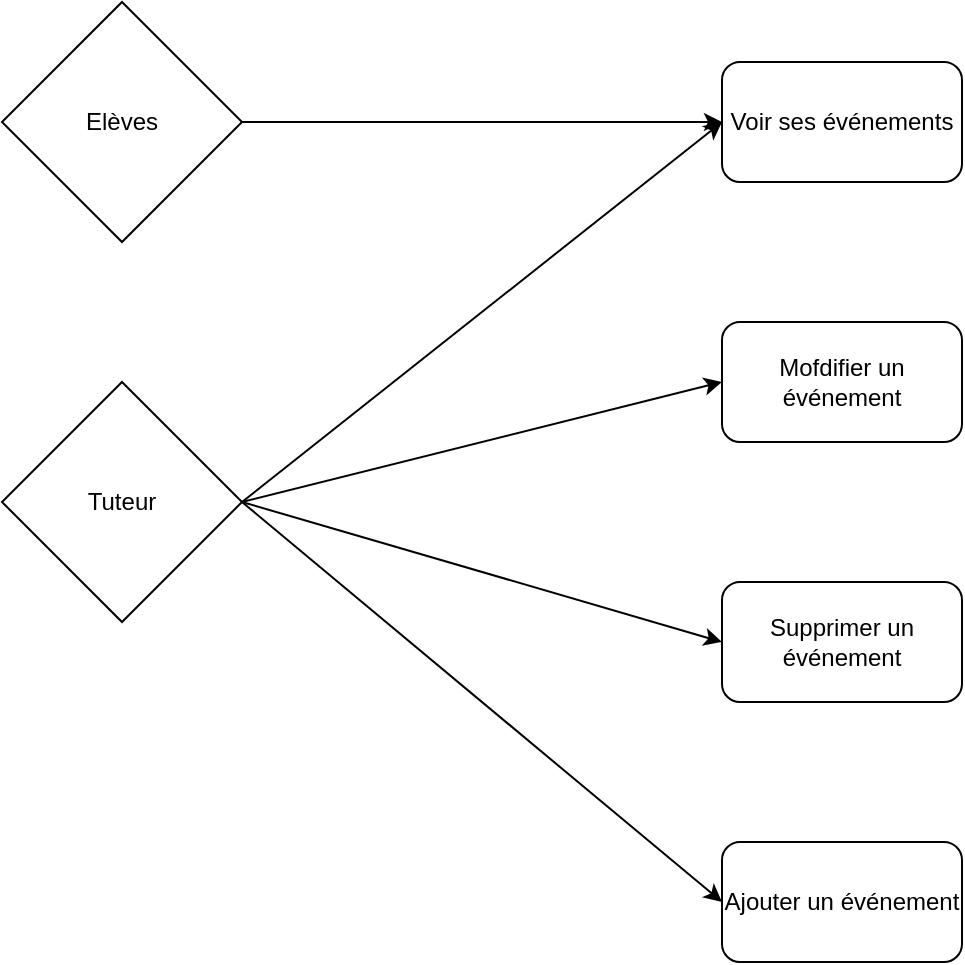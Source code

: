 <mxfile version="24.7.17">
  <diagram name="Page-1" id="ilnZP65R17ye1QKgUH83">
    <mxGraphModel dx="1434" dy="836" grid="0" gridSize="10" guides="1" tooltips="1" connect="1" arrows="1" fold="1" page="1" pageScale="1" pageWidth="827" pageHeight="1169" math="0" shadow="0">
      <root>
        <mxCell id="0" />
        <mxCell id="1" parent="0" />
        <mxCell id="678eFs1g6-lzh1nodeOx-1" value="Tuteur" style="rhombus;whiteSpace=wrap;html=1;rounded=0;" parent="1" vertex="1">
          <mxGeometry x="40" y="260" width="120" height="120" as="geometry" />
        </mxCell>
        <mxCell id="678eFs1g6-lzh1nodeOx-2" value="Voir ses événements" style="rounded=1;whiteSpace=wrap;html=1;" parent="1" vertex="1">
          <mxGeometry x="400" y="100" width="120" height="60" as="geometry" />
        </mxCell>
        <mxCell id="678eFs1g6-lzh1nodeOx-3" value="Supprimer un événement" style="rounded=1;whiteSpace=wrap;html=1;" parent="1" vertex="1">
          <mxGeometry x="400" y="360" width="120" height="60" as="geometry" />
        </mxCell>
        <mxCell id="678eFs1g6-lzh1nodeOx-4" value="Ajouter un événement" style="rounded=1;whiteSpace=wrap;html=1;" parent="1" vertex="1">
          <mxGeometry x="400" y="490" width="120" height="60" as="geometry" />
        </mxCell>
        <mxCell id="678eFs1g6-lzh1nodeOx-5" value="" style="endArrow=classic;html=1;rounded=0;entryX=0;entryY=0.5;entryDx=0;entryDy=0;exitX=1;exitY=0.5;exitDx=0;exitDy=0;" parent="1" source="678eFs1g6-lzh1nodeOx-1" target="678eFs1g6-lzh1nodeOx-2" edge="1">
          <mxGeometry width="50" height="50" relative="1" as="geometry">
            <mxPoint x="190" y="280" as="sourcePoint" />
            <mxPoint x="240" y="230" as="targetPoint" />
          </mxGeometry>
        </mxCell>
        <mxCell id="678eFs1g6-lzh1nodeOx-6" value="" style="endArrow=classic;html=1;rounded=0;entryX=0;entryY=0.5;entryDx=0;entryDy=0;exitX=1;exitY=0.5;exitDx=0;exitDy=0;" parent="1" source="678eFs1g6-lzh1nodeOx-1" target="678eFs1g6-lzh1nodeOx-3" edge="1">
          <mxGeometry width="50" height="50" relative="1" as="geometry">
            <mxPoint x="260" y="360" as="sourcePoint" />
            <mxPoint x="310" y="310" as="targetPoint" />
          </mxGeometry>
        </mxCell>
        <mxCell id="678eFs1g6-lzh1nodeOx-8" value="" style="endArrow=classic;html=1;rounded=0;entryX=0;entryY=0.5;entryDx=0;entryDy=0;exitX=1;exitY=0.5;exitDx=0;exitDy=0;" parent="1" source="678eFs1g6-lzh1nodeOx-1" target="678eFs1g6-lzh1nodeOx-4" edge="1">
          <mxGeometry width="50" height="50" relative="1" as="geometry">
            <mxPoint x="390" y="340" as="sourcePoint" />
            <mxPoint x="440" y="290" as="targetPoint" />
          </mxGeometry>
        </mxCell>
        <mxCell id="1YtSoWxqlGfA04dY6O2h-2" value="Mofdifier un événement" style="rounded=1;whiteSpace=wrap;html=1;" parent="1" vertex="1">
          <mxGeometry x="400" y="230" width="120" height="60" as="geometry" />
        </mxCell>
        <mxCell id="1YtSoWxqlGfA04dY6O2h-3" value="" style="endArrow=classic;html=1;rounded=0;exitX=1;exitY=0.5;exitDx=0;exitDy=0;entryX=0;entryY=0.5;entryDx=0;entryDy=0;" parent="1" source="678eFs1g6-lzh1nodeOx-1" target="1YtSoWxqlGfA04dY6O2h-2" edge="1">
          <mxGeometry width="50" height="50" relative="1" as="geometry">
            <mxPoint x="390" y="340" as="sourcePoint" />
            <mxPoint x="440" y="290" as="targetPoint" />
          </mxGeometry>
        </mxCell>
        <mxCell id="AffSJt_rPH1a4hFjjuh3-3" style="edgeStyle=orthogonalEdgeStyle;rounded=0;orthogonalLoop=1;jettySize=auto;html=1;exitX=1;exitY=0.5;exitDx=0;exitDy=0;" edge="1" parent="1" source="AffSJt_rPH1a4hFjjuh3-1" target="678eFs1g6-lzh1nodeOx-2">
          <mxGeometry relative="1" as="geometry" />
        </mxCell>
        <mxCell id="AffSJt_rPH1a4hFjjuh3-1" value="Elèves" style="rhombus;whiteSpace=wrap;html=1;rounded=0;" vertex="1" parent="1">
          <mxGeometry x="40" y="70" width="120" height="120" as="geometry" />
        </mxCell>
      </root>
    </mxGraphModel>
  </diagram>
</mxfile>

